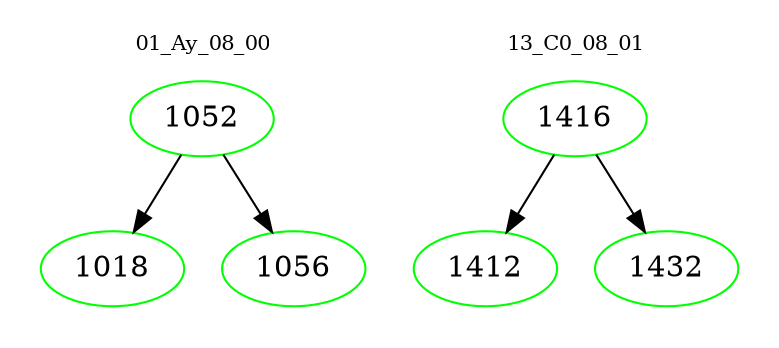 digraph{
subgraph cluster_0 {
color = white
label = "01_Ay_08_00";
fontsize=10;
T0_1052 [label="1052", color="green"]
T0_1052 -> T0_1018 [color="black"]
T0_1018 [label="1018", color="green"]
T0_1052 -> T0_1056 [color="black"]
T0_1056 [label="1056", color="green"]
}
subgraph cluster_1 {
color = white
label = "13_C0_08_01";
fontsize=10;
T1_1416 [label="1416", color="green"]
T1_1416 -> T1_1412 [color="black"]
T1_1412 [label="1412", color="green"]
T1_1416 -> T1_1432 [color="black"]
T1_1432 [label="1432", color="green"]
}
}
